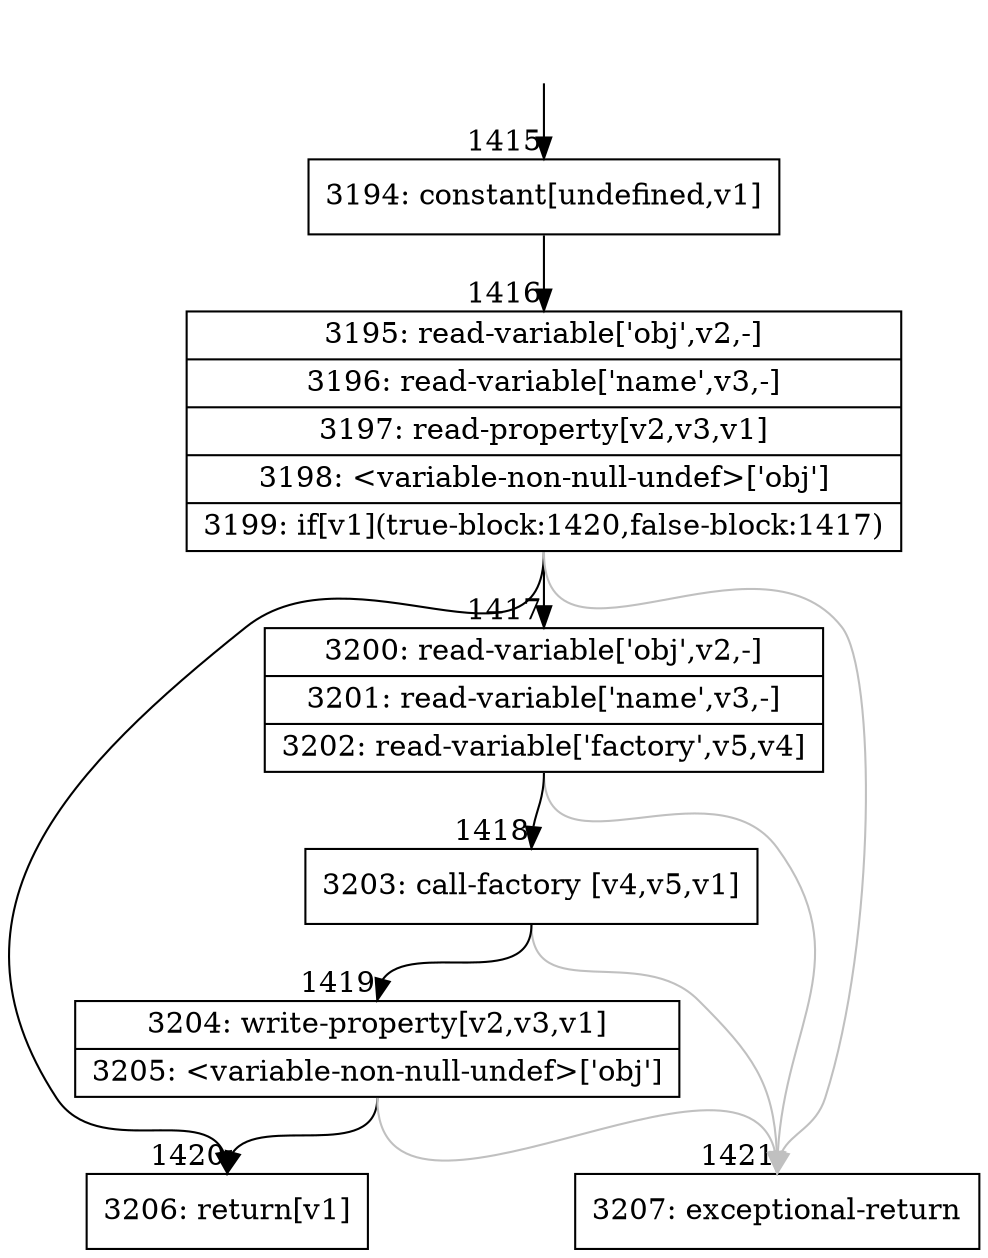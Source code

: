 digraph {
rankdir="TD"
BB_entry104[shape=none,label=""];
BB_entry104 -> BB1415 [tailport=s, headport=n, headlabel="    1415"]
BB1415 [shape=record label="{3194: constant[undefined,v1]}" ] 
BB1415 -> BB1416 [tailport=s, headport=n, headlabel="      1416"]
BB1416 [shape=record label="{3195: read-variable['obj',v2,-]|3196: read-variable['name',v3,-]|3197: read-property[v2,v3,v1]|3198: \<variable-non-null-undef\>['obj']|3199: if[v1](true-block:1420,false-block:1417)}" ] 
BB1416 -> BB1420 [tailport=s, headport=n, headlabel="      1420"]
BB1416 -> BB1417 [tailport=s, headport=n, headlabel="      1417"]
BB1416 -> BB1421 [tailport=s, headport=n, color=gray, headlabel="      1421"]
BB1417 [shape=record label="{3200: read-variable['obj',v2,-]|3201: read-variable['name',v3,-]|3202: read-variable['factory',v5,v4]}" ] 
BB1417 -> BB1418 [tailport=s, headport=n, headlabel="      1418"]
BB1417 -> BB1421 [tailport=s, headport=n, color=gray]
BB1418 [shape=record label="{3203: call-factory [v4,v5,v1]}" ] 
BB1418 -> BB1419 [tailport=s, headport=n, headlabel="      1419"]
BB1418 -> BB1421 [tailport=s, headport=n, color=gray]
BB1419 [shape=record label="{3204: write-property[v2,v3,v1]|3205: \<variable-non-null-undef\>['obj']}" ] 
BB1419 -> BB1420 [tailport=s, headport=n]
BB1419 -> BB1421 [tailport=s, headport=n, color=gray]
BB1420 [shape=record label="{3206: return[v1]}" ] 
BB1421 [shape=record label="{3207: exceptional-return}" ] 
//#$~ 1882
}

